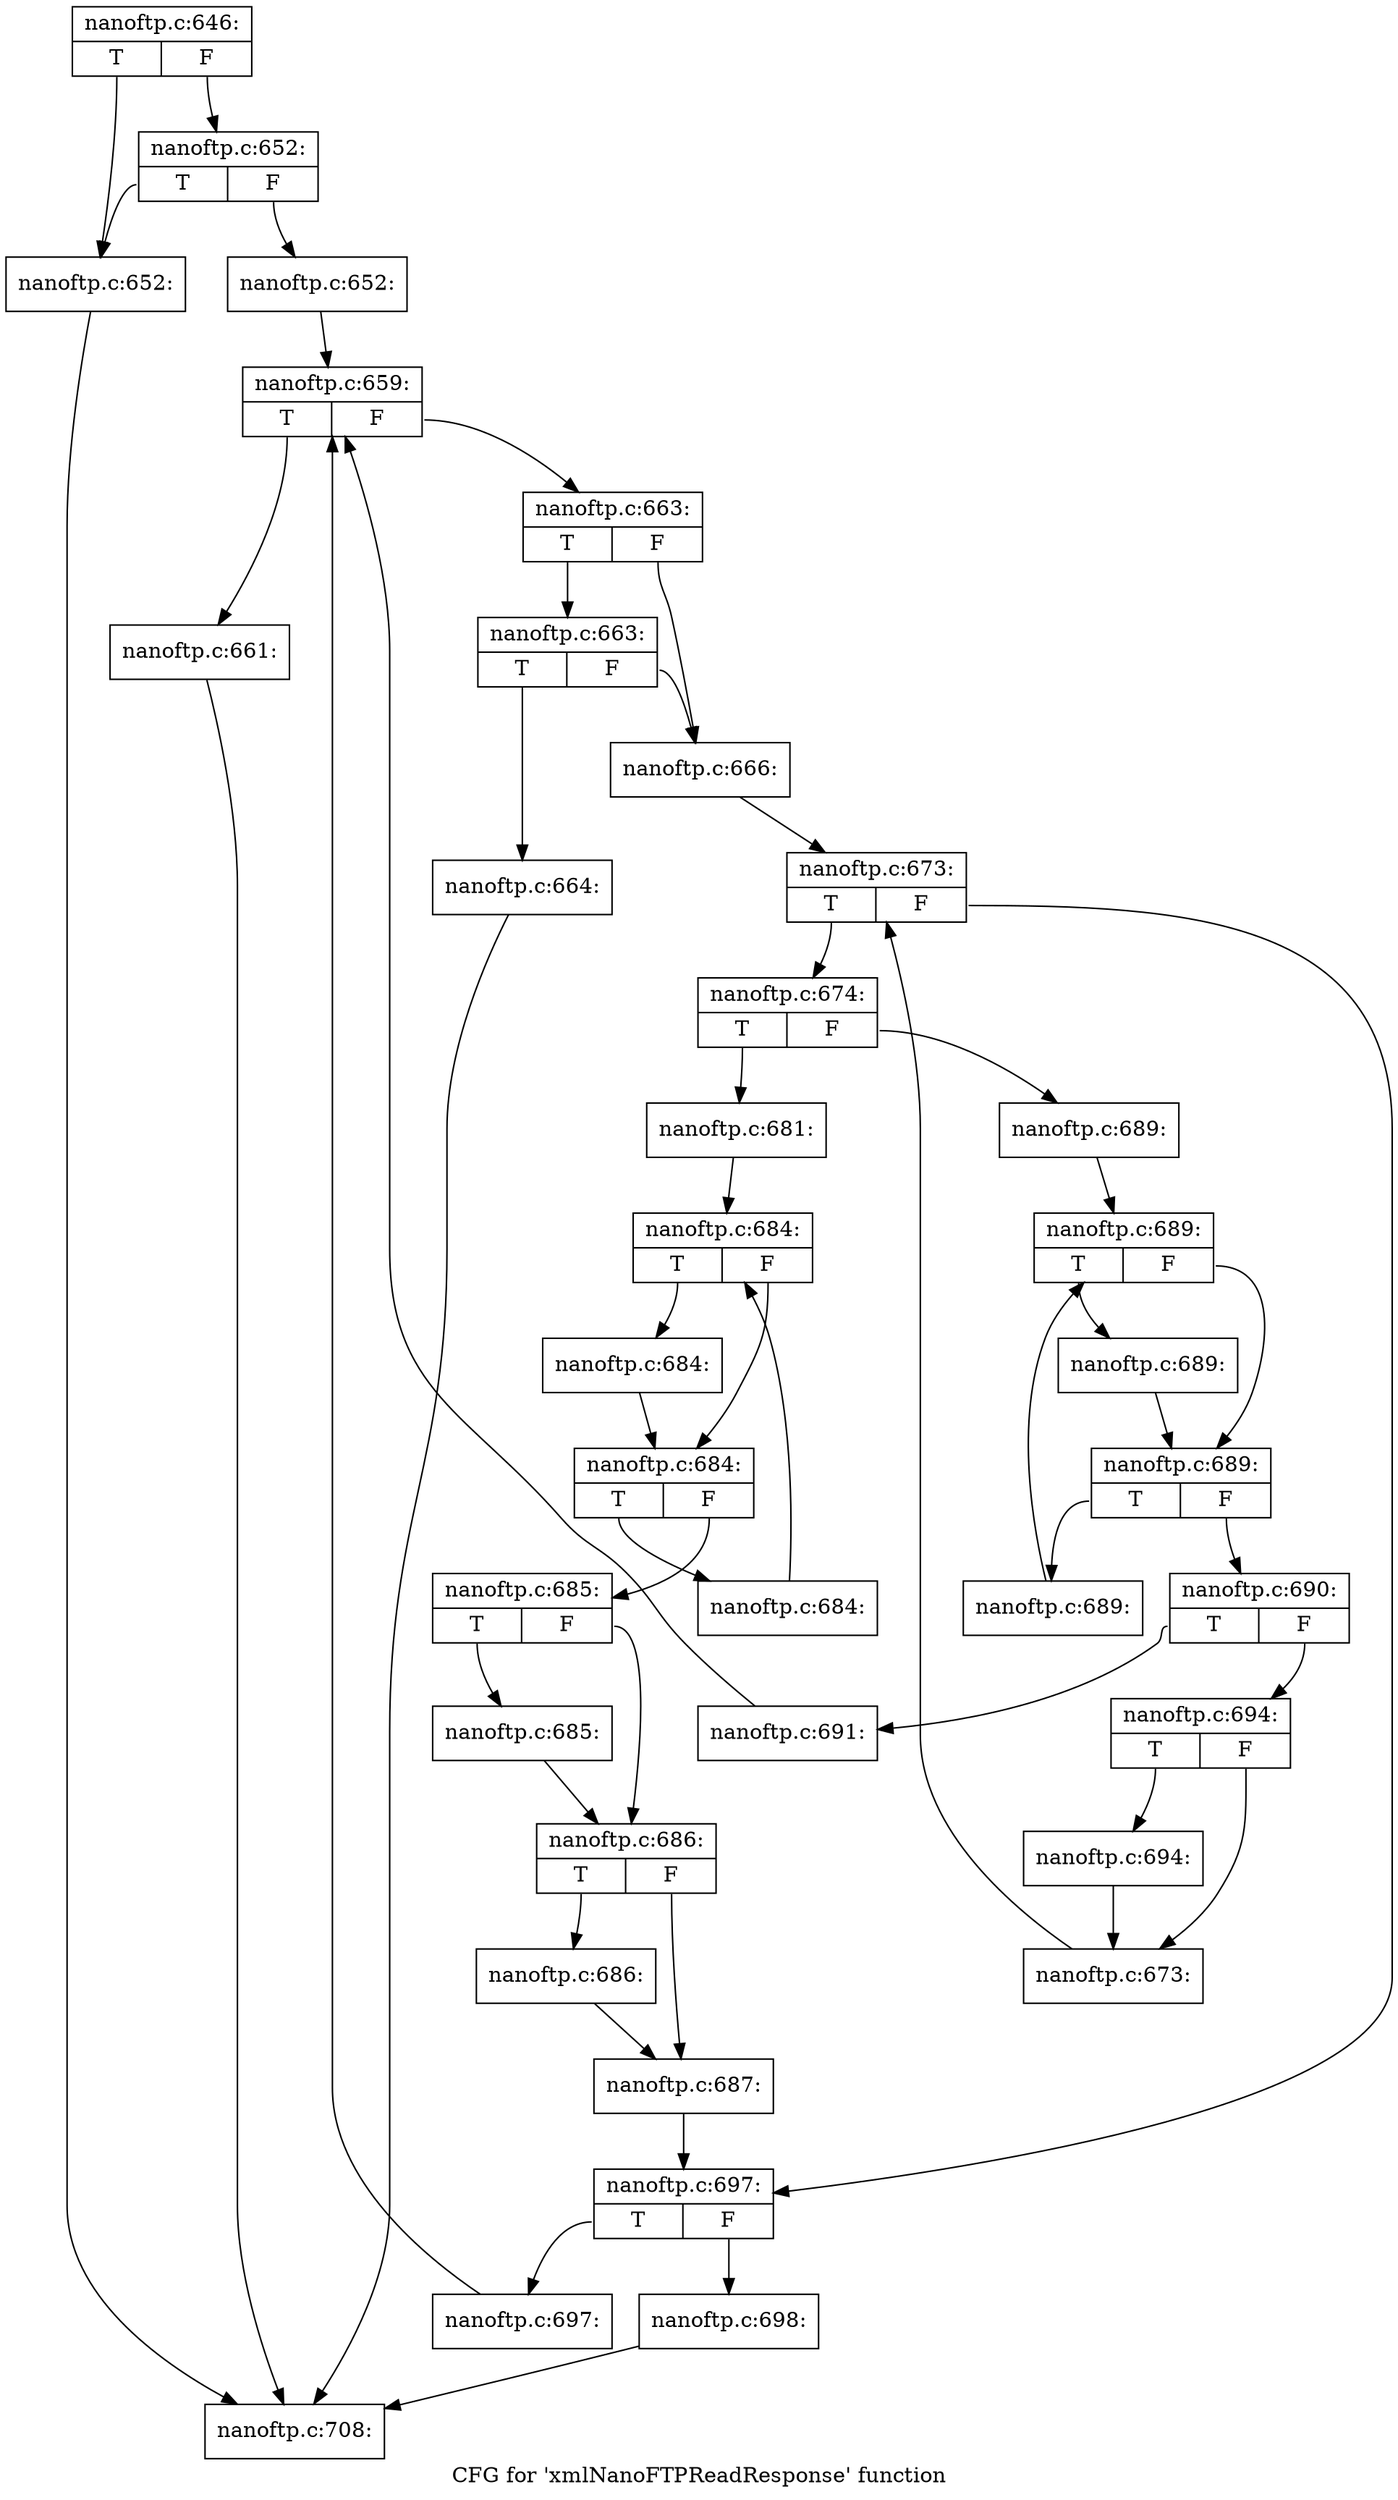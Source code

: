 digraph "CFG for 'xmlNanoFTPReadResponse' function" {
	label="CFG for 'xmlNanoFTPReadResponse' function";

	Node0x3f8c620 [shape=record,label="{nanoftp.c:646:|{<s0>T|<s1>F}}"];
	Node0x3f8c620:s0 -> Node0x3f96bb0;
	Node0x3f8c620:s1 -> Node0x3f96c50;
	Node0x3f96c50 [shape=record,label="{nanoftp.c:652:|{<s0>T|<s1>F}}"];
	Node0x3f96c50:s0 -> Node0x3f96bb0;
	Node0x3f96c50:s1 -> Node0x3f96c00;
	Node0x3f96bb0 [shape=record,label="{nanoftp.c:652:}"];
	Node0x3f96bb0 -> Node0x3f95530;
	Node0x3f96c00 [shape=record,label="{nanoftp.c:652:}"];
	Node0x3f96c00 -> Node0x3f97c10;
	Node0x3f97c10 [shape=record,label="{nanoftp.c:659:|{<s0>T|<s1>F}}"];
	Node0x3f97c10:s0 -> Node0x3f98560;
	Node0x3f97c10:s1 -> Node0x3f988f0;
	Node0x3f98560 [shape=record,label="{nanoftp.c:661:}"];
	Node0x3f98560 -> Node0x3f95530;
	Node0x3f988f0 [shape=record,label="{nanoftp.c:663:|{<s0>T|<s1>F}}"];
	Node0x3f988f0:s0 -> Node0x3f98c30;
	Node0x3f988f0:s1 -> Node0x3f98be0;
	Node0x3f98c30 [shape=record,label="{nanoftp.c:663:|{<s0>T|<s1>F}}"];
	Node0x3f98c30:s0 -> Node0x3f98b90;
	Node0x3f98c30:s1 -> Node0x3f98be0;
	Node0x3f98b90 [shape=record,label="{nanoftp.c:664:}"];
	Node0x3f98b90 -> Node0x3f95530;
	Node0x3f98be0 [shape=record,label="{nanoftp.c:666:}"];
	Node0x3f98be0 -> Node0x3f99ea0;
	Node0x3f99ea0 [shape=record,label="{nanoftp.c:673:|{<s0>T|<s1>F}}"];
	Node0x3f99ea0:s0 -> Node0x3f9a280;
	Node0x3f99ea0:s1 -> Node0x3f9a080;
	Node0x3f9a280 [shape=record,label="{nanoftp.c:674:|{<s0>T|<s1>F}}"];
	Node0x3f9a280:s0 -> Node0x3f9adc0;
	Node0x3f9a280:s1 -> Node0x3f9ae10;
	Node0x3f9adc0 [shape=record,label="{nanoftp.c:681:}"];
	Node0x3f9adc0 -> Node0x3f9b800;
	Node0x3f9b800 [shape=record,label="{nanoftp.c:684:|{<s0>T|<s1>F}}"];
	Node0x3f9b800:s0 -> Node0x3f9bab0;
	Node0x3f9b800:s1 -> Node0x3f9ba60;
	Node0x3f9bab0 [shape=record,label="{nanoftp.c:684:}"];
	Node0x3f9bab0 -> Node0x3f9ba60;
	Node0x3f9ba60 [shape=record,label="{nanoftp.c:684:|{<s0>T|<s1>F}}"];
	Node0x3f9ba60:s0 -> Node0x3f9c060;
	Node0x3f9ba60:s1 -> Node0x3f9b9e0;
	Node0x3f9c060 [shape=record,label="{nanoftp.c:684:}"];
	Node0x3f9c060 -> Node0x3f9b800;
	Node0x3f9b9e0 [shape=record,label="{nanoftp.c:685:|{<s0>T|<s1>F}}"];
	Node0x3f9b9e0:s0 -> Node0x3f9c340;
	Node0x3f9b9e0:s1 -> Node0x3f9c390;
	Node0x3f9c340 [shape=record,label="{nanoftp.c:685:}"];
	Node0x3f9c340 -> Node0x3f9c390;
	Node0x3f9c390 [shape=record,label="{nanoftp.c:686:|{<s0>T|<s1>F}}"];
	Node0x3f9c390:s0 -> Node0x3f9c990;
	Node0x3f9c390:s1 -> Node0x3f9c9e0;
	Node0x3f9c990 [shape=record,label="{nanoftp.c:686:}"];
	Node0x3f9c990 -> Node0x3f9c9e0;
	Node0x3f9c9e0 [shape=record,label="{nanoftp.c:687:}"];
	Node0x3f9c9e0 -> Node0x3f9a080;
	Node0x3f9ae10 [shape=record,label="{nanoftp.c:689:}"];
	Node0x3f9ae10 -> Node0x3f9d0d0;
	Node0x3f9d0d0 [shape=record,label="{nanoftp.c:689:|{<s0>T|<s1>F}}"];
	Node0x3f9d0d0:s0 -> Node0x3f9d380;
	Node0x3f9d0d0:s1 -> Node0x3f9d330;
	Node0x3f9d380 [shape=record,label="{nanoftp.c:689:}"];
	Node0x3f9d380 -> Node0x3f9d330;
	Node0x3f9d330 [shape=record,label="{nanoftp.c:689:|{<s0>T|<s1>F}}"];
	Node0x3f9d330:s0 -> Node0x3f9d930;
	Node0x3f9d330:s1 -> Node0x3f9d2b0;
	Node0x3f9d930 [shape=record,label="{nanoftp.c:689:}"];
	Node0x3f9d930 -> Node0x3f9d0d0;
	Node0x3f9d2b0 [shape=record,label="{nanoftp.c:690:|{<s0>T|<s1>F}}"];
	Node0x3f9d2b0:s0 -> Node0x3f9dc10;
	Node0x3f9d2b0:s1 -> Node0x3f9dc60;
	Node0x3f9dc10 [shape=record,label="{nanoftp.c:691:}"];
	Node0x3f9dc10 -> Node0x3f97c10;
	Node0x3f9dc60 [shape=record,label="{nanoftp.c:694:|{<s0>T|<s1>F}}"];
	Node0x3f9dc60:s0 -> Node0x3f9e490;
	Node0x3f9dc60:s1 -> Node0x3f9e4e0;
	Node0x3f9e490 [shape=record,label="{nanoftp.c:694:}"];
	Node0x3f9e490 -> Node0x3f9e4e0;
	Node0x3f9e4e0 [shape=record,label="{nanoftp.c:673:}"];
	Node0x3f9e4e0 -> Node0x3f99ea0;
	Node0x3f9a080 [shape=record,label="{nanoftp.c:697:|{<s0>T|<s1>F}}"];
	Node0x3f9a080:s0 -> Node0x3f9eb70;
	Node0x3f9a080:s1 -> Node0x3f9ebc0;
	Node0x3f9eb70 [shape=record,label="{nanoftp.c:697:}"];
	Node0x3f9eb70 -> Node0x3f97c10;
	Node0x3f9ebc0 [shape=record,label="{nanoftp.c:698:}"];
	Node0x3f9ebc0 -> Node0x3f95530;
	Node0x3f95530 [shape=record,label="{nanoftp.c:708:}"];
}
